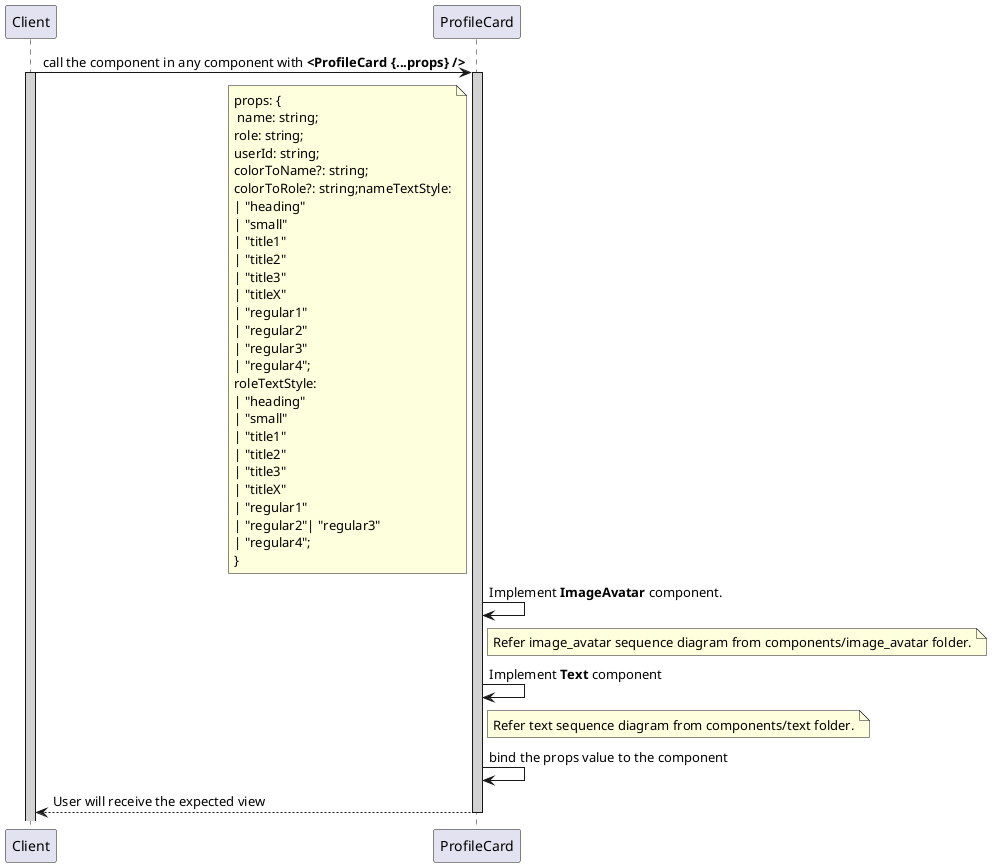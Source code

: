 @startuml profileCard
participant Client
participant ProfileCard

Client -> ProfileCard : call the component in any component with **<ProfileCard {...props} />**
activate Client #D3D3D3
    activate ProfileCard #D3D3D3
        note left of ProfileCard : props: {\n name: string;\nrole: string;\nuserId: string;\ncolorToName?: string;\ncolorToRole?: string;nameTextStyle:\n| "heading"\n| "small"\n| "title1"\n| "title2"\n| "title3"\n| "titleX"\n| "regular1"\n| "regular2"\n| "regular3"\n| "regular4";\nroleTextStyle:\n| "heading"\n| "small"\n| "title1"\n| "title2"\n| "title3"\n| "titleX"\n| "regular1"\n| "regular2"| "regular3"\n| "regular4";\n}
        ProfileCard -> ProfileCard : Implement **ImageAvatar** component.
        note right of ProfileCard : Refer image_avatar sequence diagram from components/image_avatar folder.
        ProfileCard -> ProfileCard : Implement **Text** component
        note right of ProfileCard : Refer text sequence diagram from components/text folder.
        ProfileCard -> ProfileCard : bind the props value to the component
        Client <-- ProfileCard : User will receive the expected view 
    deactivate ProfileCard
deactivate ProfileCard
@enduml
